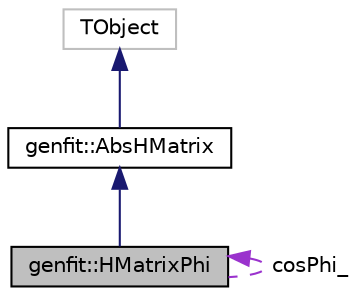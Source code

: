 digraph "genfit::HMatrixPhi"
{
 // LATEX_PDF_SIZE
  edge [fontname="Helvetica",fontsize="10",labelfontname="Helvetica",labelfontsize="10"];
  node [fontname="Helvetica",fontsize="10",shape=record];
  Node1 [label="genfit::HMatrixPhi",height=0.2,width=0.4,color="black", fillcolor="grey75", style="filled", fontcolor="black",tooltip="AbsHMatrix implementation for one-dimensional MeasurementOnPlane and RKTrackRep parameterization."];
  Node2 -> Node1 [dir="back",color="midnightblue",fontsize="10",style="solid",fontname="Helvetica"];
  Node2 [label="genfit::AbsHMatrix",height=0.2,width=0.4,color="black", fillcolor="white", style="filled",URL="$classgenfit_1_1AbsHMatrix.html",tooltip="HMatrix for projecting from AbsTrackRep parameters to measured parameters in a DetPlane."];
  Node3 -> Node2 [dir="back",color="midnightblue",fontsize="10",style="solid",fontname="Helvetica"];
  Node3 [label="TObject",height=0.2,width=0.4,color="grey75", fillcolor="white", style="filled",tooltip=" "];
  Node1 -> Node1 [dir="back",color="darkorchid3",fontsize="10",style="dashed",label=" cosPhi_" ,fontname="Helvetica"];
}
